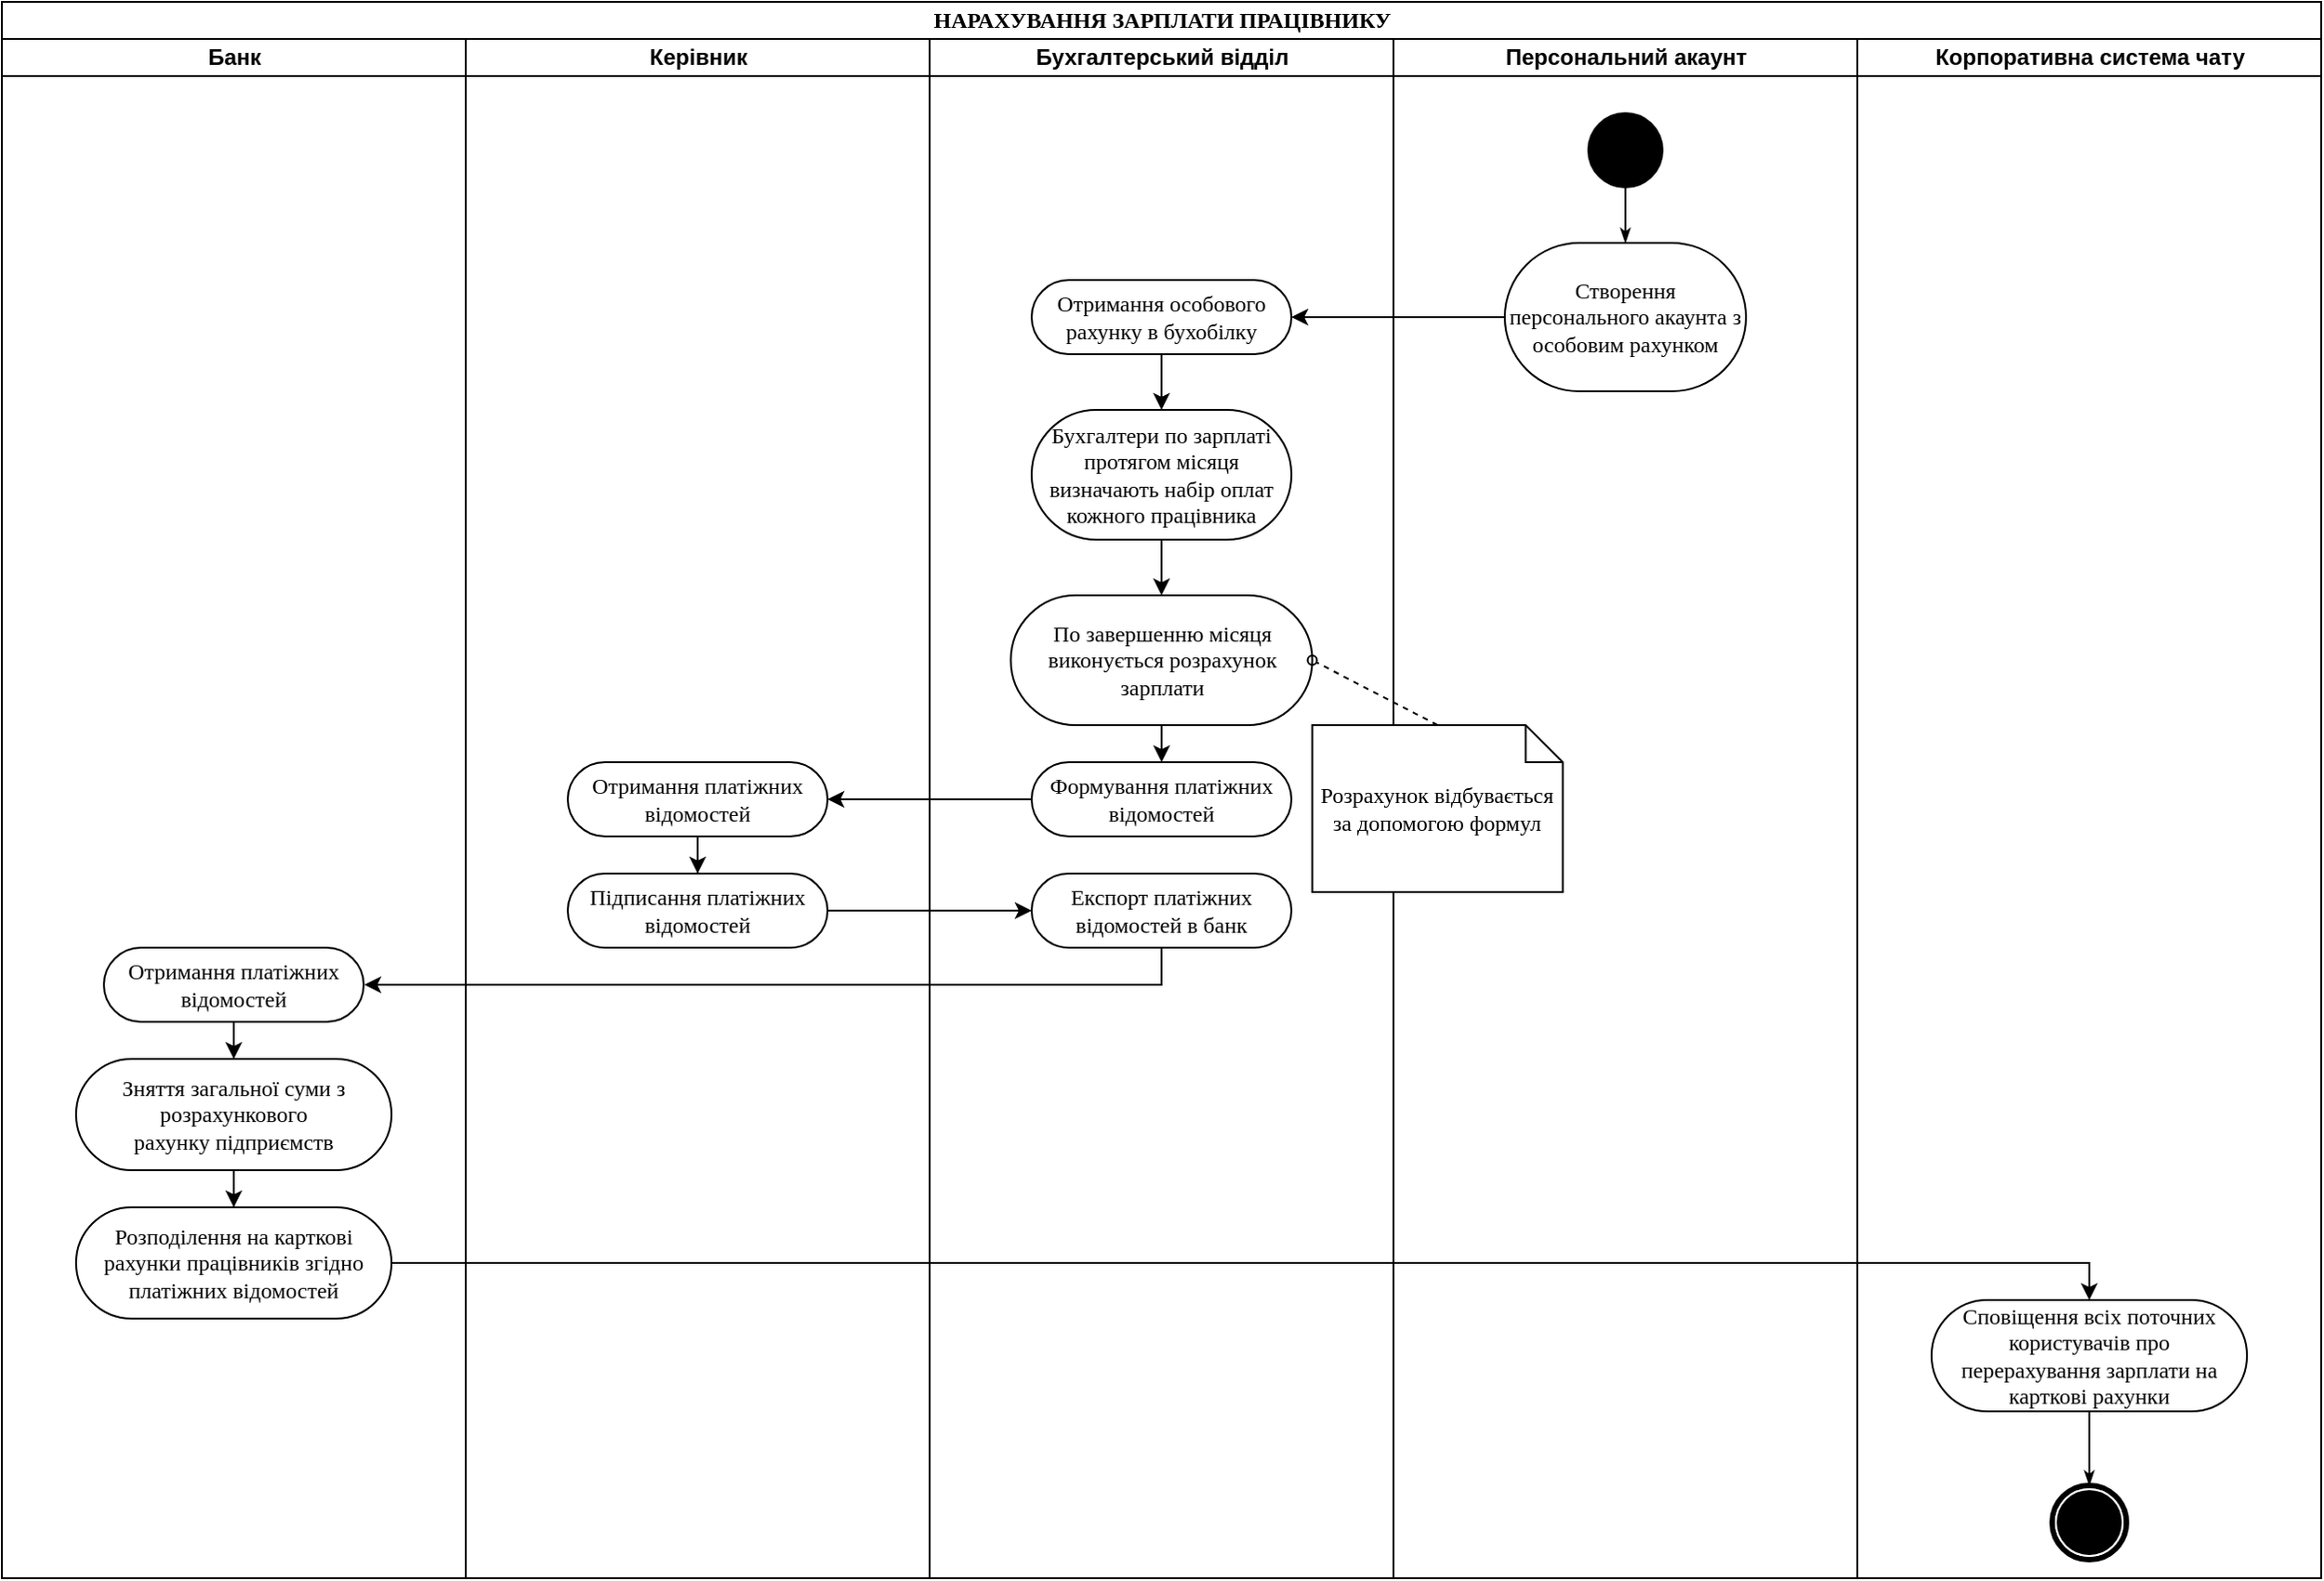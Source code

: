 <mxfile version="23.0.2" type="device">
  <diagram name="Page-1" id="0783ab3e-0a74-02c8-0abd-f7b4e66b4bec">
    <mxGraphModel dx="2068" dy="886" grid="1" gridSize="10" guides="1" tooltips="1" connect="1" arrows="1" fold="1" page="1" pageScale="1" pageWidth="850" pageHeight="1100" background="none" math="0" shadow="0">
      <root>
        <mxCell id="0" />
        <mxCell id="1" parent="0" />
        <mxCell id="cFeIjiZ2RGhiL326F2Nq-30" value="Персональний акаунт" style="swimlane;html=1;startSize=20;" vertex="1" parent="1">
          <mxGeometry x="790" y="40" width="250" height="830" as="geometry" />
        </mxCell>
        <mxCell id="cFeIjiZ2RGhiL326F2Nq-31" style="edgeStyle=orthogonalEdgeStyle;rounded=0;html=1;labelBackgroundColor=none;startArrow=none;startFill=0;startSize=5;endArrow=classicThin;endFill=1;endSize=5;jettySize=auto;orthogonalLoop=1;strokeWidth=1;fontFamily=Verdana;fontSize=12" edge="1" parent="cFeIjiZ2RGhiL326F2Nq-30" source="cFeIjiZ2RGhiL326F2Nq-32" target="cFeIjiZ2RGhiL326F2Nq-33">
          <mxGeometry relative="1" as="geometry" />
        </mxCell>
        <mxCell id="cFeIjiZ2RGhiL326F2Nq-32" value="" style="ellipse;whiteSpace=wrap;html=1;rounded=0;shadow=0;comic=0;labelBackgroundColor=none;strokeWidth=1;fillColor=#000000;fontFamily=Verdana;fontSize=12;align=center;" vertex="1" parent="cFeIjiZ2RGhiL326F2Nq-30">
          <mxGeometry x="105" y="40" width="40" height="40" as="geometry" />
        </mxCell>
        <mxCell id="cFeIjiZ2RGhiL326F2Nq-33" value="Створення персонального акаунта з особовим рахунком" style="rounded=1;whiteSpace=wrap;html=1;shadow=0;comic=0;labelBackgroundColor=none;strokeWidth=1;fontFamily=Verdana;fontSize=12;align=center;arcSize=50;" vertex="1" parent="cFeIjiZ2RGhiL326F2Nq-30">
          <mxGeometry x="60" y="110" width="130" height="80" as="geometry" />
        </mxCell>
        <mxCell id="1c1d494c118603dd-1" value="НАРАХУВАННЯ ЗАРПЛАТИ ПРАЦІВНИКУ" style="swimlane;html=1;childLayout=stackLayout;startSize=20;rounded=0;shadow=0;comic=0;labelBackgroundColor=none;strokeWidth=1;fontFamily=Verdana;fontSize=12;align=center;" parent="1" vertex="1">
          <mxGeometry x="40" y="20" width="1250" height="850" as="geometry" />
        </mxCell>
        <mxCell id="1c1d494c118603dd-2" value="Банк" style="swimlane;html=1;startSize=20;" parent="1c1d494c118603dd-1" vertex="1">
          <mxGeometry y="20" width="250" height="830" as="geometry" />
        </mxCell>
        <mxCell id="cFeIjiZ2RGhiL326F2Nq-85" style="edgeStyle=orthogonalEdgeStyle;rounded=0;orthogonalLoop=1;jettySize=auto;html=1;entryX=0.5;entryY=0;entryDx=0;entryDy=0;" edge="1" parent="1c1d494c118603dd-2" source="cFeIjiZ2RGhiL326F2Nq-82" target="cFeIjiZ2RGhiL326F2Nq-84">
          <mxGeometry relative="1" as="geometry" />
        </mxCell>
        <mxCell id="cFeIjiZ2RGhiL326F2Nq-82" value="Отримання платіжних відомостей" style="rounded=1;whiteSpace=wrap;html=1;shadow=0;comic=0;labelBackgroundColor=none;strokeWidth=1;fontFamily=Verdana;fontSize=12;align=center;arcSize=50;" vertex="1" parent="1c1d494c118603dd-2">
          <mxGeometry x="55" y="490" width="140" height="40" as="geometry" />
        </mxCell>
        <mxCell id="cFeIjiZ2RGhiL326F2Nq-87" style="edgeStyle=orthogonalEdgeStyle;rounded=0;orthogonalLoop=1;jettySize=auto;html=1;entryX=0.5;entryY=0;entryDx=0;entryDy=0;" edge="1" parent="1c1d494c118603dd-2" source="cFeIjiZ2RGhiL326F2Nq-84" target="cFeIjiZ2RGhiL326F2Nq-86">
          <mxGeometry relative="1" as="geometry" />
        </mxCell>
        <mxCell id="cFeIjiZ2RGhiL326F2Nq-84" value="Зняття загальної суми з розрахункового&lt;br&gt;рахунку підприємств" style="rounded=1;whiteSpace=wrap;html=1;shadow=0;comic=0;labelBackgroundColor=none;strokeWidth=1;fontFamily=Verdana;fontSize=12;align=center;arcSize=50;" vertex="1" parent="1c1d494c118603dd-2">
          <mxGeometry x="40" y="550" width="170" height="60" as="geometry" />
        </mxCell>
        <mxCell id="cFeIjiZ2RGhiL326F2Nq-86" value="Розподілення на карткові рахунки працівників згідно платіжних відомостей" style="rounded=1;whiteSpace=wrap;html=1;shadow=0;comic=0;labelBackgroundColor=none;strokeWidth=1;fontFamily=Verdana;fontSize=12;align=center;arcSize=50;" vertex="1" parent="1c1d494c118603dd-2">
          <mxGeometry x="40" y="630" width="170" height="60" as="geometry" />
        </mxCell>
        <mxCell id="1c1d494c118603dd-3" value="Керівник" style="swimlane;html=1;startSize=20;" parent="1c1d494c118603dd-1" vertex="1">
          <mxGeometry x="250" y="20" width="250" height="830" as="geometry" />
        </mxCell>
        <mxCell id="cFeIjiZ2RGhiL326F2Nq-79" style="edgeStyle=orthogonalEdgeStyle;rounded=0;orthogonalLoop=1;jettySize=auto;html=1;entryX=0.5;entryY=0;entryDx=0;entryDy=0;" edge="1" parent="1c1d494c118603dd-3" source="cFeIjiZ2RGhiL326F2Nq-76" target="cFeIjiZ2RGhiL326F2Nq-78">
          <mxGeometry relative="1" as="geometry" />
        </mxCell>
        <mxCell id="cFeIjiZ2RGhiL326F2Nq-76" value="Отримання платіжних відомостей" style="rounded=1;whiteSpace=wrap;html=1;shadow=0;comic=0;labelBackgroundColor=none;strokeWidth=1;fontFamily=Verdana;fontSize=12;align=center;arcSize=50;" vertex="1" parent="1c1d494c118603dd-3">
          <mxGeometry x="55" y="390" width="140" height="40" as="geometry" />
        </mxCell>
        <mxCell id="cFeIjiZ2RGhiL326F2Nq-78" value="Підписання платіжних відомостей" style="rounded=1;whiteSpace=wrap;html=1;shadow=0;comic=0;labelBackgroundColor=none;strokeWidth=1;fontFamily=Verdana;fontSize=12;align=center;arcSize=50;" vertex="1" parent="1c1d494c118603dd-3">
          <mxGeometry x="55" y="450" width="140" height="40" as="geometry" />
        </mxCell>
        <mxCell id="1c1d494c118603dd-4" value="Бухгалтерський відділ" style="swimlane;html=1;startSize=20;" parent="1c1d494c118603dd-1" vertex="1">
          <mxGeometry x="500" y="20" width="250" height="830" as="geometry" />
        </mxCell>
        <mxCell id="cFeIjiZ2RGhiL326F2Nq-71" style="edgeStyle=orthogonalEdgeStyle;rounded=0;orthogonalLoop=1;jettySize=auto;html=1;entryX=0.5;entryY=0;entryDx=0;entryDy=0;" edge="1" parent="1c1d494c118603dd-4" source="1c1d494c118603dd-5" target="cFeIjiZ2RGhiL326F2Nq-61">
          <mxGeometry relative="1" as="geometry" />
        </mxCell>
        <mxCell id="1c1d494c118603dd-5" value="Бухгалтери по зарплаті протягом місяця визначають набір оплат кожного працівника" style="rounded=1;whiteSpace=wrap;html=1;shadow=0;comic=0;labelBackgroundColor=none;strokeWidth=1;fontFamily=Verdana;fontSize=12;align=center;arcSize=50;" parent="1c1d494c118603dd-4" vertex="1">
          <mxGeometry x="55" y="200" width="140" height="70" as="geometry" />
        </mxCell>
        <mxCell id="cFeIjiZ2RGhiL326F2Nq-75" style="edgeStyle=orthogonalEdgeStyle;rounded=0;orthogonalLoop=1;jettySize=auto;html=1;entryX=0.5;entryY=0;entryDx=0;entryDy=0;" edge="1" parent="1c1d494c118603dd-4" source="cFeIjiZ2RGhiL326F2Nq-61" target="cFeIjiZ2RGhiL326F2Nq-72">
          <mxGeometry relative="1" as="geometry" />
        </mxCell>
        <mxCell id="cFeIjiZ2RGhiL326F2Nq-61" value="По завершенню місяця виконується розрахунок зарплати" style="rounded=1;whiteSpace=wrap;html=1;shadow=0;comic=0;labelBackgroundColor=none;strokeWidth=1;fontFamily=Verdana;fontSize=12;align=center;arcSize=50;" vertex="1" parent="1c1d494c118603dd-4">
          <mxGeometry x="43.75" y="300" width="162.5" height="70" as="geometry" />
        </mxCell>
        <mxCell id="1c1d494c118603dd-25" value="Розрахунок відбувається за допомогою формул" style="shape=note;whiteSpace=wrap;html=1;rounded=0;shadow=0;comic=0;labelBackgroundColor=none;strokeWidth=1;fontFamily=Verdana;fontSize=12;align=center;size=20;" parent="1c1d494c118603dd-4" vertex="1">
          <mxGeometry x="206.25" y="370" width="135" height="90" as="geometry" />
        </mxCell>
        <mxCell id="cFeIjiZ2RGhiL326F2Nq-69" style="edgeStyle=orthogonalEdgeStyle;rounded=0;orthogonalLoop=1;jettySize=auto;html=1;entryX=0.5;entryY=0;entryDx=0;entryDy=0;" edge="1" parent="1c1d494c118603dd-4" source="cFeIjiZ2RGhiL326F2Nq-63" target="1c1d494c118603dd-5">
          <mxGeometry relative="1" as="geometry" />
        </mxCell>
        <mxCell id="cFeIjiZ2RGhiL326F2Nq-63" value="Отримання особового рахунку в бухобілку" style="rounded=1;whiteSpace=wrap;html=1;shadow=0;comic=0;labelBackgroundColor=none;strokeWidth=1;fontFamily=Verdana;fontSize=12;align=center;arcSize=50;" vertex="1" parent="1c1d494c118603dd-4">
          <mxGeometry x="55" y="130" width="140" height="40" as="geometry" />
        </mxCell>
        <mxCell id="cFeIjiZ2RGhiL326F2Nq-72" value="Формування платіжних відомостей" style="rounded=1;whiteSpace=wrap;html=1;shadow=0;comic=0;labelBackgroundColor=none;strokeWidth=1;fontFamily=Verdana;fontSize=12;align=center;arcSize=50;" vertex="1" parent="1c1d494c118603dd-4">
          <mxGeometry x="55" y="390" width="140" height="40" as="geometry" />
        </mxCell>
        <mxCell id="cFeIjiZ2RGhiL326F2Nq-55" style="edgeStyle=none;rounded=0;html=1;dashed=1;labelBackgroundColor=none;startArrow=none;startFill=0;startSize=5;endArrow=oval;endFill=0;endSize=5;jettySize=auto;orthogonalLoop=1;strokeWidth=1;fontFamily=Verdana;fontSize=12;entryX=1;entryY=0.5;entryDx=0;entryDy=0;exitX=0.5;exitY=0;exitDx=0;exitDy=0;exitPerimeter=0;" edge="1" parent="1c1d494c118603dd-4" source="1c1d494c118603dd-25" target="cFeIjiZ2RGhiL326F2Nq-61">
          <mxGeometry relative="1" as="geometry" />
        </mxCell>
        <mxCell id="cFeIjiZ2RGhiL326F2Nq-80" value="Експорт платіжних відомостей в банк" style="rounded=1;whiteSpace=wrap;html=1;shadow=0;comic=0;labelBackgroundColor=none;strokeWidth=1;fontFamily=Verdana;fontSize=12;align=center;arcSize=50;" vertex="1" parent="1c1d494c118603dd-4">
          <mxGeometry x="55" y="450" width="140" height="40" as="geometry" />
        </mxCell>
        <mxCell id="cFeIjiZ2RGhiL326F2Nq-77" style="edgeStyle=orthogonalEdgeStyle;rounded=0;orthogonalLoop=1;jettySize=auto;html=1;entryX=1;entryY=0.5;entryDx=0;entryDy=0;" edge="1" parent="1c1d494c118603dd-1" source="cFeIjiZ2RGhiL326F2Nq-72" target="cFeIjiZ2RGhiL326F2Nq-76">
          <mxGeometry relative="1" as="geometry" />
        </mxCell>
        <mxCell id="cFeIjiZ2RGhiL326F2Nq-81" style="edgeStyle=orthogonalEdgeStyle;rounded=0;orthogonalLoop=1;jettySize=auto;html=1;entryX=0;entryY=0.5;entryDx=0;entryDy=0;" edge="1" parent="1c1d494c118603dd-1" source="cFeIjiZ2RGhiL326F2Nq-78" target="cFeIjiZ2RGhiL326F2Nq-80">
          <mxGeometry relative="1" as="geometry" />
        </mxCell>
        <mxCell id="cFeIjiZ2RGhiL326F2Nq-83" style="edgeStyle=orthogonalEdgeStyle;rounded=0;orthogonalLoop=1;jettySize=auto;html=1;entryX=1.003;entryY=0.48;entryDx=0;entryDy=0;entryPerimeter=0;" edge="1" parent="1c1d494c118603dd-1" source="cFeIjiZ2RGhiL326F2Nq-80" target="cFeIjiZ2RGhiL326F2Nq-82">
          <mxGeometry relative="1" as="geometry">
            <Array as="points">
              <mxPoint x="625" y="530" />
              <mxPoint x="195" y="530" />
            </Array>
          </mxGeometry>
        </mxCell>
        <mxCell id="cFeIjiZ2RGhiL326F2Nq-64" style="edgeStyle=orthogonalEdgeStyle;rounded=0;orthogonalLoop=1;jettySize=auto;html=1;entryX=1;entryY=0.5;entryDx=0;entryDy=0;" edge="1" parent="1" source="cFeIjiZ2RGhiL326F2Nq-33" target="cFeIjiZ2RGhiL326F2Nq-63">
          <mxGeometry relative="1" as="geometry" />
        </mxCell>
        <mxCell id="cFeIjiZ2RGhiL326F2Nq-94" value="Корпоративна система чату" style="swimlane;html=1;startSize=20;" vertex="1" parent="1">
          <mxGeometry x="1040" y="40" width="250" height="830" as="geometry" />
        </mxCell>
        <mxCell id="cFeIjiZ2RGhiL326F2Nq-98" style="edgeStyle=none;rounded=0;html=1;labelBackgroundColor=none;startArrow=none;startFill=0;startSize=5;endArrow=classicThin;endFill=1;endSize=5;jettySize=auto;orthogonalLoop=1;strokeWidth=1;fontFamily=Verdana;fontSize=12" edge="1" parent="cFeIjiZ2RGhiL326F2Nq-94" target="cFeIjiZ2RGhiL326F2Nq-99">
          <mxGeometry relative="1" as="geometry">
            <mxPoint x="125" y="740" as="sourcePoint" />
          </mxGeometry>
        </mxCell>
        <mxCell id="cFeIjiZ2RGhiL326F2Nq-99" value="" style="shape=mxgraph.bpmn.shape;html=1;verticalLabelPosition=bottom;labelBackgroundColor=#ffffff;verticalAlign=top;perimeter=ellipsePerimeter;outline=end;symbol=terminate;rounded=0;shadow=0;comic=0;strokeWidth=1;fontFamily=Verdana;fontSize=12;align=center;" vertex="1" parent="cFeIjiZ2RGhiL326F2Nq-94">
          <mxGeometry x="105" y="780" width="40" height="40" as="geometry" />
        </mxCell>
        <mxCell id="cFeIjiZ2RGhiL326F2Nq-100" value="Сповіщення всіх поточних користувачів про&lt;br&gt;перерахування зарплати на карткові рахунки" style="rounded=1;whiteSpace=wrap;html=1;shadow=0;comic=0;labelBackgroundColor=none;strokeWidth=1;fontFamily=Verdana;fontSize=12;align=center;arcSize=50;" vertex="1" parent="cFeIjiZ2RGhiL326F2Nq-94">
          <mxGeometry x="40" y="680" width="170" height="60" as="geometry" />
        </mxCell>
        <mxCell id="cFeIjiZ2RGhiL326F2Nq-101" style="edgeStyle=orthogonalEdgeStyle;rounded=0;orthogonalLoop=1;jettySize=auto;html=1;entryX=0.5;entryY=0;entryDx=0;entryDy=0;" edge="1" parent="1" source="cFeIjiZ2RGhiL326F2Nq-86" target="cFeIjiZ2RGhiL326F2Nq-100">
          <mxGeometry relative="1" as="geometry" />
        </mxCell>
      </root>
    </mxGraphModel>
  </diagram>
</mxfile>
